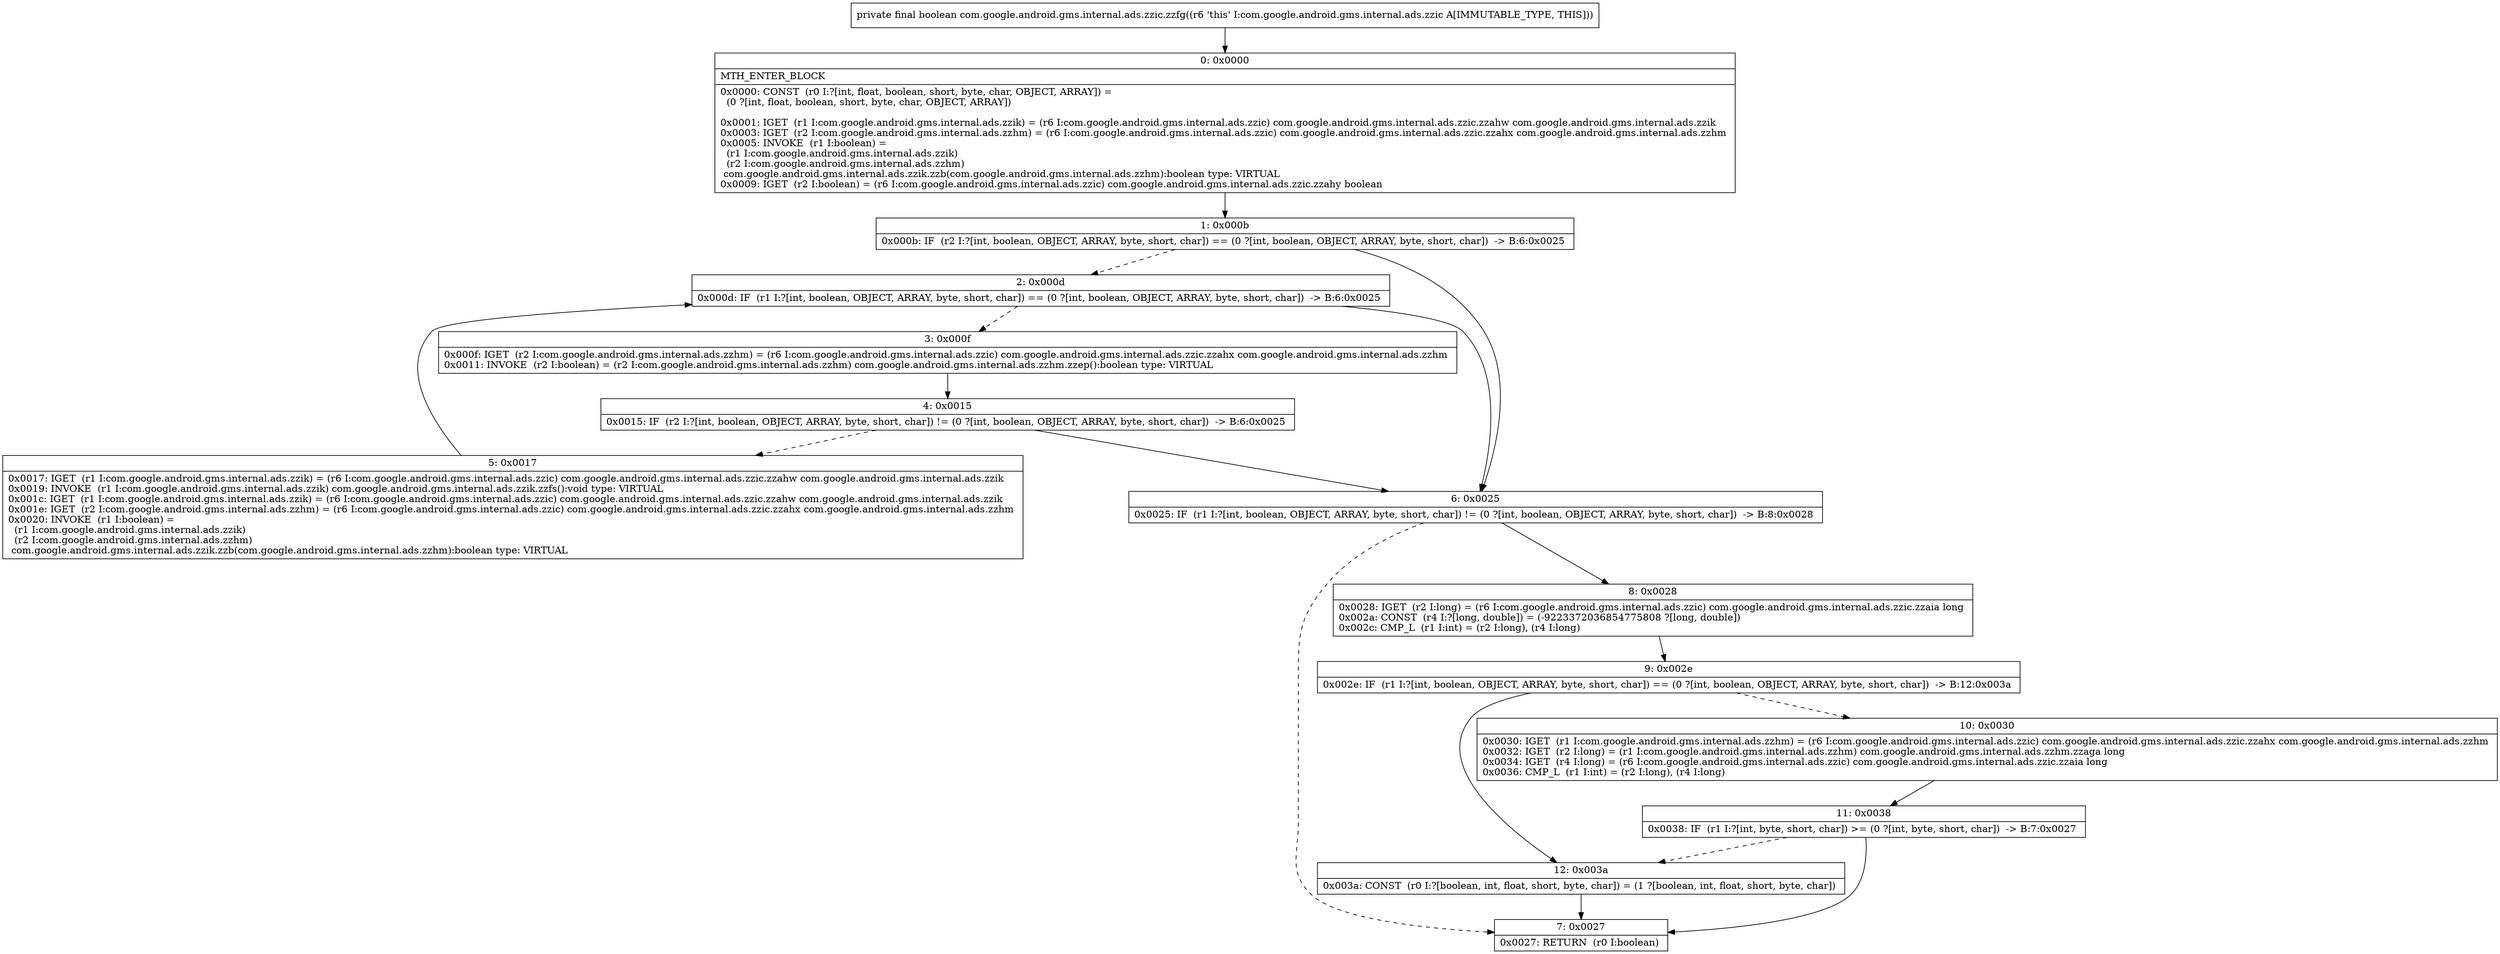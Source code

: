 digraph "CFG forcom.google.android.gms.internal.ads.zzic.zzfg()Z" {
Node_0 [shape=record,label="{0\:\ 0x0000|MTH_ENTER_BLOCK\l|0x0000: CONST  (r0 I:?[int, float, boolean, short, byte, char, OBJECT, ARRAY]) = \l  (0 ?[int, float, boolean, short, byte, char, OBJECT, ARRAY])\l \l0x0001: IGET  (r1 I:com.google.android.gms.internal.ads.zzik) = (r6 I:com.google.android.gms.internal.ads.zzic) com.google.android.gms.internal.ads.zzic.zzahw com.google.android.gms.internal.ads.zzik \l0x0003: IGET  (r2 I:com.google.android.gms.internal.ads.zzhm) = (r6 I:com.google.android.gms.internal.ads.zzic) com.google.android.gms.internal.ads.zzic.zzahx com.google.android.gms.internal.ads.zzhm \l0x0005: INVOKE  (r1 I:boolean) = \l  (r1 I:com.google.android.gms.internal.ads.zzik)\l  (r2 I:com.google.android.gms.internal.ads.zzhm)\l com.google.android.gms.internal.ads.zzik.zzb(com.google.android.gms.internal.ads.zzhm):boolean type: VIRTUAL \l0x0009: IGET  (r2 I:boolean) = (r6 I:com.google.android.gms.internal.ads.zzic) com.google.android.gms.internal.ads.zzic.zzahy boolean \l}"];
Node_1 [shape=record,label="{1\:\ 0x000b|0x000b: IF  (r2 I:?[int, boolean, OBJECT, ARRAY, byte, short, char]) == (0 ?[int, boolean, OBJECT, ARRAY, byte, short, char])  \-\> B:6:0x0025 \l}"];
Node_2 [shape=record,label="{2\:\ 0x000d|0x000d: IF  (r1 I:?[int, boolean, OBJECT, ARRAY, byte, short, char]) == (0 ?[int, boolean, OBJECT, ARRAY, byte, short, char])  \-\> B:6:0x0025 \l}"];
Node_3 [shape=record,label="{3\:\ 0x000f|0x000f: IGET  (r2 I:com.google.android.gms.internal.ads.zzhm) = (r6 I:com.google.android.gms.internal.ads.zzic) com.google.android.gms.internal.ads.zzic.zzahx com.google.android.gms.internal.ads.zzhm \l0x0011: INVOKE  (r2 I:boolean) = (r2 I:com.google.android.gms.internal.ads.zzhm) com.google.android.gms.internal.ads.zzhm.zzep():boolean type: VIRTUAL \l}"];
Node_4 [shape=record,label="{4\:\ 0x0015|0x0015: IF  (r2 I:?[int, boolean, OBJECT, ARRAY, byte, short, char]) != (0 ?[int, boolean, OBJECT, ARRAY, byte, short, char])  \-\> B:6:0x0025 \l}"];
Node_5 [shape=record,label="{5\:\ 0x0017|0x0017: IGET  (r1 I:com.google.android.gms.internal.ads.zzik) = (r6 I:com.google.android.gms.internal.ads.zzic) com.google.android.gms.internal.ads.zzic.zzahw com.google.android.gms.internal.ads.zzik \l0x0019: INVOKE  (r1 I:com.google.android.gms.internal.ads.zzik) com.google.android.gms.internal.ads.zzik.zzfs():void type: VIRTUAL \l0x001c: IGET  (r1 I:com.google.android.gms.internal.ads.zzik) = (r6 I:com.google.android.gms.internal.ads.zzic) com.google.android.gms.internal.ads.zzic.zzahw com.google.android.gms.internal.ads.zzik \l0x001e: IGET  (r2 I:com.google.android.gms.internal.ads.zzhm) = (r6 I:com.google.android.gms.internal.ads.zzic) com.google.android.gms.internal.ads.zzic.zzahx com.google.android.gms.internal.ads.zzhm \l0x0020: INVOKE  (r1 I:boolean) = \l  (r1 I:com.google.android.gms.internal.ads.zzik)\l  (r2 I:com.google.android.gms.internal.ads.zzhm)\l com.google.android.gms.internal.ads.zzik.zzb(com.google.android.gms.internal.ads.zzhm):boolean type: VIRTUAL \l}"];
Node_6 [shape=record,label="{6\:\ 0x0025|0x0025: IF  (r1 I:?[int, boolean, OBJECT, ARRAY, byte, short, char]) != (0 ?[int, boolean, OBJECT, ARRAY, byte, short, char])  \-\> B:8:0x0028 \l}"];
Node_7 [shape=record,label="{7\:\ 0x0027|0x0027: RETURN  (r0 I:boolean) \l}"];
Node_8 [shape=record,label="{8\:\ 0x0028|0x0028: IGET  (r2 I:long) = (r6 I:com.google.android.gms.internal.ads.zzic) com.google.android.gms.internal.ads.zzic.zzaia long \l0x002a: CONST  (r4 I:?[long, double]) = (\-9223372036854775808 ?[long, double]) \l0x002c: CMP_L  (r1 I:int) = (r2 I:long), (r4 I:long) \l}"];
Node_9 [shape=record,label="{9\:\ 0x002e|0x002e: IF  (r1 I:?[int, boolean, OBJECT, ARRAY, byte, short, char]) == (0 ?[int, boolean, OBJECT, ARRAY, byte, short, char])  \-\> B:12:0x003a \l}"];
Node_10 [shape=record,label="{10\:\ 0x0030|0x0030: IGET  (r1 I:com.google.android.gms.internal.ads.zzhm) = (r6 I:com.google.android.gms.internal.ads.zzic) com.google.android.gms.internal.ads.zzic.zzahx com.google.android.gms.internal.ads.zzhm \l0x0032: IGET  (r2 I:long) = (r1 I:com.google.android.gms.internal.ads.zzhm) com.google.android.gms.internal.ads.zzhm.zzaga long \l0x0034: IGET  (r4 I:long) = (r6 I:com.google.android.gms.internal.ads.zzic) com.google.android.gms.internal.ads.zzic.zzaia long \l0x0036: CMP_L  (r1 I:int) = (r2 I:long), (r4 I:long) \l}"];
Node_11 [shape=record,label="{11\:\ 0x0038|0x0038: IF  (r1 I:?[int, byte, short, char]) \>= (0 ?[int, byte, short, char])  \-\> B:7:0x0027 \l}"];
Node_12 [shape=record,label="{12\:\ 0x003a|0x003a: CONST  (r0 I:?[boolean, int, float, short, byte, char]) = (1 ?[boolean, int, float, short, byte, char]) \l}"];
MethodNode[shape=record,label="{private final boolean com.google.android.gms.internal.ads.zzic.zzfg((r6 'this' I:com.google.android.gms.internal.ads.zzic A[IMMUTABLE_TYPE, THIS])) }"];
MethodNode -> Node_0;
Node_0 -> Node_1;
Node_1 -> Node_2[style=dashed];
Node_1 -> Node_6;
Node_2 -> Node_3[style=dashed];
Node_2 -> Node_6;
Node_3 -> Node_4;
Node_4 -> Node_5[style=dashed];
Node_4 -> Node_6;
Node_5 -> Node_2;
Node_6 -> Node_7[style=dashed];
Node_6 -> Node_8;
Node_8 -> Node_9;
Node_9 -> Node_10[style=dashed];
Node_9 -> Node_12;
Node_10 -> Node_11;
Node_11 -> Node_7;
Node_11 -> Node_12[style=dashed];
Node_12 -> Node_7;
}


